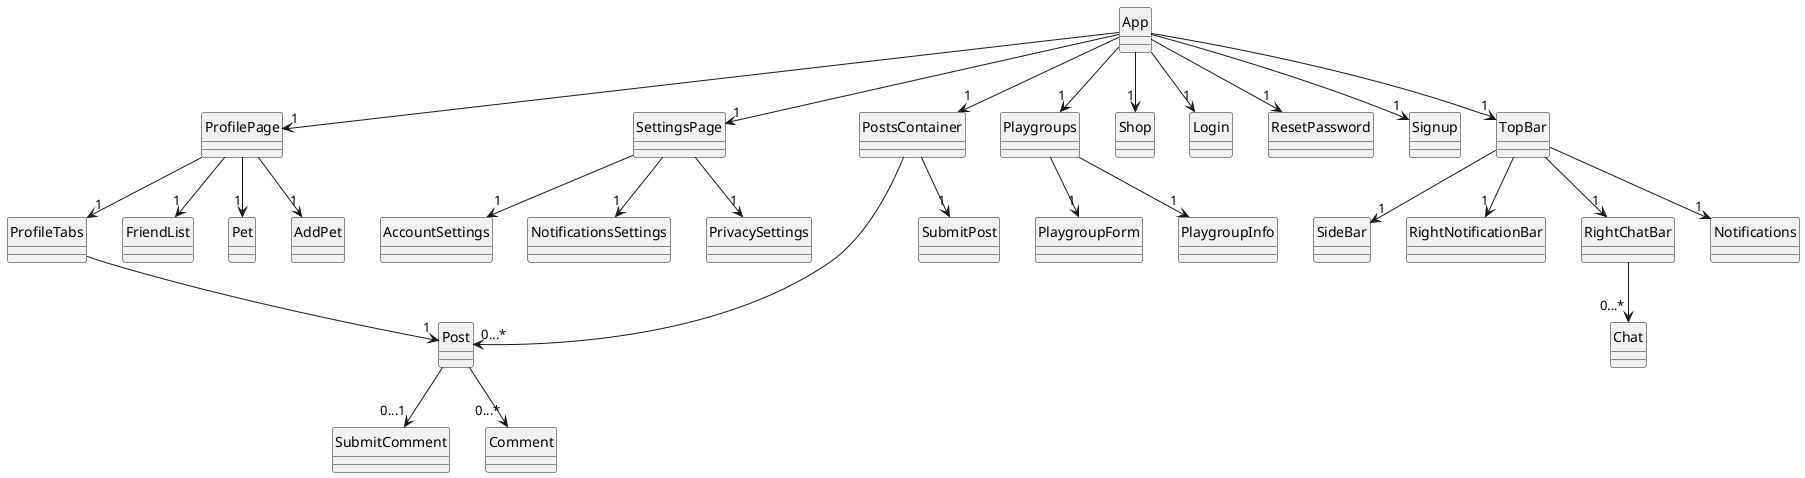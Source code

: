 @startuml
hide circle
skinparam classAttributeIconSize 0

class App 
class ProfilePage
class ProfileTabs
class FriendList
class Pet
class AddPet
class SettingsPage
class PostsContainer
class Playgroups
class PlaygroupForm
class PlaygroupInfo
class Shop
class Post
class SubmitComment
class SubmitPost
class AccountSettings
class NotificationsSettings
class PrivacySettings
class Chat
class Login
class ResetPassword
class Signup
class TopBar
class SideBar
class RightNotificationBar
class RightChatBar
class Notifications

App -->"1" Login
App -->"1" Signup
App -->"1" ResetPassword
App -->"1" PostsContainer
App -->"1" ProfilePage
App -->"1" SettingsPage
App -->"1" Playgroups
App -->"1" Shop
ProfilePage --> "1" ProfileTabs
ProfilePage --> "1" FriendList
ProfilePage --> "1" Pet
ProfilePage --> "1" AddPet
ProfileTabs --> "1" Post
Playgroups --> "1" PlaygroupForm
Playgroups --> "1" PlaygroupInfo
SettingsPage --> "1" AccountSettings
SettingsPage --> "1" NotificationsSettings
SettingsPage --> "1" PrivacySettings
PostsContainer --> "1" SubmitPost
PostsContainer --> "0...*" Post
Post --> "0...*" Comment
Post --> "0...1" SubmitComment
TopBar --> "1" SideBar
TopBar --> "1" RightNotificationBar
TopBar --> "1" RightChatBar
TopBar --> "1" Notifications
RightChatBar --> "0...*" Chat
App --> "1" TopBar
@enduml